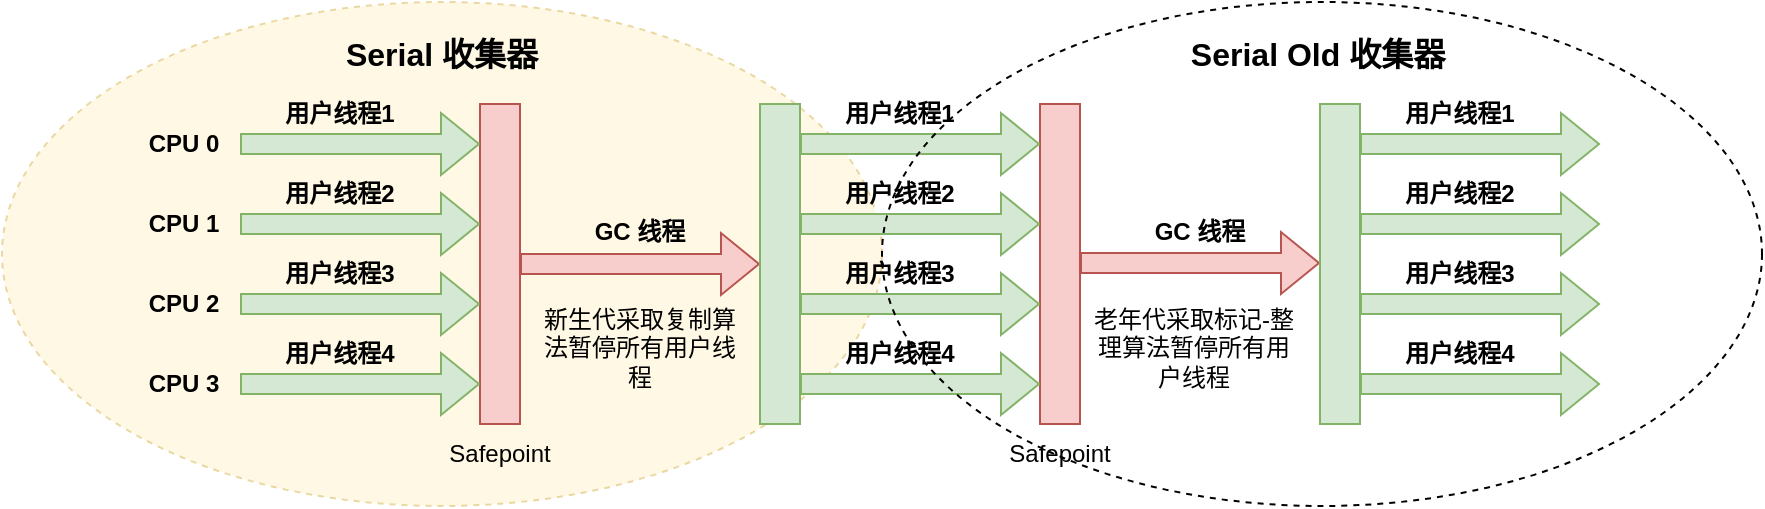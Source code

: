 <mxfile version="22.1.2" type="device">
  <diagram name="第 1 页" id="uRy5gBn8URtkVs1OvzBp">
    <mxGraphModel dx="537" dy="901" grid="1" gridSize="10" guides="1" tooltips="1" connect="1" arrows="1" fold="1" page="1" pageScale="1" pageWidth="1169" pageHeight="827" math="0" shadow="0">
      <root>
        <mxCell id="0" />
        <mxCell id="1" parent="0" />
        <mxCell id="ejAN_wZHJJQSO21ZHdOU-56" value="" style="ellipse;whiteSpace=wrap;html=1;dashed=1;fillColor=#fff2cc;container=0;strokeColor=#d6b656;opacity=50;" parent="1" vertex="1">
          <mxGeometry x="145" y="288" width="440" height="252" as="geometry" />
        </mxCell>
        <mxCell id="ejAN_wZHJJQSO21ZHdOU-31" value="" style="shape=flexArrow;endArrow=classic;html=1;rounded=0;fillColor=#f8cecc;strokeColor=#b85450;movable=1;resizable=1;rotatable=1;deletable=1;editable=1;locked=0;connectable=1;" parent="1" edge="1">
          <mxGeometry width="50" height="50" relative="1" as="geometry">
            <mxPoint x="404" y="419" as="sourcePoint" />
            <mxPoint x="524" y="419" as="targetPoint" />
          </mxGeometry>
        </mxCell>
        <mxCell id="ejAN_wZHJJQSO21ZHdOU-32" value="" style="rounded=0;whiteSpace=wrap;html=1;fillColor=#d5e8d4;strokeColor=#82b366;container=0;" parent="1" vertex="1">
          <mxGeometry x="524" y="339" width="20" height="160" as="geometry" />
        </mxCell>
        <mxCell id="ejAN_wZHJJQSO21ZHdOU-34" value="" style="shape=flexArrow;endArrow=classic;html=1;rounded=0;fillColor=#f8cecc;strokeColor=#b85450;movable=1;resizable=1;rotatable=1;deletable=1;editable=1;locked=0;connectable=1;" parent="1" edge="1">
          <mxGeometry width="50" height="50" relative="1" as="geometry">
            <mxPoint x="684" y="418.5" as="sourcePoint" />
            <mxPoint x="804" y="418.5" as="targetPoint" />
          </mxGeometry>
        </mxCell>
        <mxCell id="ejAN_wZHJJQSO21ZHdOU-35" value="&lt;b&gt;CPU 0&lt;/b&gt;" style="text;html=1;strokeColor=none;fillColor=none;align=center;verticalAlign=middle;whiteSpace=wrap;rounded=0;container=0;" parent="1" vertex="1">
          <mxGeometry x="206" y="344" width="60" height="30" as="geometry" />
        </mxCell>
        <mxCell id="ejAN_wZHJJQSO21ZHdOU-36" value="&lt;b&gt;CPU 1&lt;/b&gt;" style="text;html=1;strokeColor=none;fillColor=none;align=center;verticalAlign=middle;whiteSpace=wrap;rounded=0;container=0;" parent="1" vertex="1">
          <mxGeometry x="206" y="384" width="60" height="30" as="geometry" />
        </mxCell>
        <mxCell id="ejAN_wZHJJQSO21ZHdOU-37" value="&lt;b&gt;CPU 2&lt;/b&gt;" style="text;html=1;strokeColor=none;fillColor=none;align=center;verticalAlign=middle;whiteSpace=wrap;rounded=0;container=0;" parent="1" vertex="1">
          <mxGeometry x="206" y="424" width="60" height="30" as="geometry" />
        </mxCell>
        <mxCell id="ejAN_wZHJJQSO21ZHdOU-38" value="&lt;b&gt;CPU 3&lt;/b&gt;" style="text;html=1;strokeColor=none;fillColor=none;align=center;verticalAlign=middle;whiteSpace=wrap;rounded=0;container=0;" parent="1" vertex="1">
          <mxGeometry x="206" y="464" width="60" height="30" as="geometry" />
        </mxCell>
        <mxCell id="ejAN_wZHJJQSO21ZHdOU-39" value="&lt;b&gt;GC 线程&lt;/b&gt;" style="text;html=1;strokeColor=none;fillColor=none;align=center;verticalAlign=middle;whiteSpace=wrap;rounded=0;container=0;" parent="1" vertex="1">
          <mxGeometry x="434" y="388" width="60" height="30" as="geometry" />
        </mxCell>
        <mxCell id="ejAN_wZHJJQSO21ZHdOU-40" value="&lt;b&gt;GC 线程&lt;/b&gt;" style="text;html=1;strokeColor=none;fillColor=none;align=center;verticalAlign=middle;whiteSpace=wrap;rounded=0;container=0;" parent="1" vertex="1">
          <mxGeometry x="714" y="388" width="60" height="30" as="geometry" />
        </mxCell>
        <mxCell id="ejAN_wZHJJQSO21ZHdOU-55" value="" style="rounded=0;whiteSpace=wrap;html=1;fillColor=#d5e8d4;strokeColor=#82b366;container=0;" parent="1" vertex="1">
          <mxGeometry x="804" y="339" width="20" height="160" as="geometry" />
        </mxCell>
        <mxCell id="ejAN_wZHJJQSO21ZHdOU-58" value="Serial 收集器" style="text;html=1;strokeColor=none;fillColor=none;align=center;verticalAlign=middle;whiteSpace=wrap;rounded=0;fontStyle=1;fontSize=16;container=0;" parent="1" vertex="1">
          <mxGeometry x="232" y="299" width="266" height="30" as="geometry" />
        </mxCell>
        <mxCell id="ejAN_wZHJJQSO21ZHdOU-60" value="新生代采取复制算法暂停所有用户线程" style="text;html=1;strokeColor=none;fillColor=none;align=center;verticalAlign=middle;whiteSpace=wrap;rounded=0;container=0;" parent="1" vertex="1">
          <mxGeometry x="413" y="433" width="102" height="56" as="geometry" />
        </mxCell>
        <mxCell id="ejAN_wZHJJQSO21ZHdOU-14" value="" style="rounded=0;whiteSpace=wrap;html=1;fillColor=#f8cecc;strokeColor=#b85450;container=0;" parent="1" vertex="1">
          <mxGeometry x="384" y="339" width="20" height="160" as="geometry" />
        </mxCell>
        <mxCell id="ejAN_wZHJJQSO21ZHdOU-1" value="" style="shape=flexArrow;endArrow=classic;html=1;rounded=0;fillColor=#d5e8d4;strokeColor=#82b366;movable=1;resizable=1;rotatable=1;deletable=1;editable=1;locked=0;connectable=1;" parent="1" edge="1">
          <mxGeometry width="50" height="50" relative="1" as="geometry">
            <mxPoint x="264" y="359" as="sourcePoint" />
            <mxPoint x="384" y="359" as="targetPoint" />
          </mxGeometry>
        </mxCell>
        <mxCell id="ejAN_wZHJJQSO21ZHdOU-2" value="用户线程1" style="text;html=1;strokeColor=none;fillColor=none;align=center;verticalAlign=middle;whiteSpace=wrap;rounded=0;fontStyle=1;movable=1;resizable=1;rotatable=1;deletable=1;editable=1;locked=0;connectable=1;container=0;" parent="1" vertex="1">
          <mxGeometry x="284" y="329" width="60" height="30" as="geometry" />
        </mxCell>
        <mxCell id="ejAN_wZHJJQSO21ZHdOU-6" value="" style="shape=flexArrow;endArrow=classic;html=1;rounded=0;fillColor=#d5e8d4;strokeColor=#82b366;movable=1;resizable=1;rotatable=1;deletable=1;editable=1;locked=0;connectable=1;" parent="1" edge="1">
          <mxGeometry width="50" height="50" relative="1" as="geometry">
            <mxPoint x="264" y="399" as="sourcePoint" />
            <mxPoint x="384" y="399" as="targetPoint" />
          </mxGeometry>
        </mxCell>
        <mxCell id="ejAN_wZHJJQSO21ZHdOU-7" value="用户线程2" style="text;html=1;strokeColor=none;fillColor=none;align=center;verticalAlign=middle;whiteSpace=wrap;rounded=0;fontStyle=1;movable=1;resizable=1;rotatable=1;deletable=1;editable=1;locked=0;connectable=1;container=0;" parent="1" vertex="1">
          <mxGeometry x="284" y="369" width="60" height="30" as="geometry" />
        </mxCell>
        <mxCell id="ejAN_wZHJJQSO21ZHdOU-9" value="" style="shape=flexArrow;endArrow=classic;html=1;rounded=0;fillColor=#d5e8d4;strokeColor=#82b366;movable=1;resizable=1;rotatable=1;deletable=1;editable=1;locked=0;connectable=1;" parent="1" edge="1">
          <mxGeometry width="50" height="50" relative="1" as="geometry">
            <mxPoint x="264" y="439" as="sourcePoint" />
            <mxPoint x="384" y="439" as="targetPoint" />
          </mxGeometry>
        </mxCell>
        <mxCell id="ejAN_wZHJJQSO21ZHdOU-10" value="用户线程3" style="text;html=1;strokeColor=none;fillColor=none;align=center;verticalAlign=middle;whiteSpace=wrap;rounded=0;fontStyle=1;movable=1;resizable=1;rotatable=1;deletable=1;editable=1;locked=0;connectable=1;container=0;" parent="1" vertex="1">
          <mxGeometry x="284" y="409" width="60" height="30" as="geometry" />
        </mxCell>
        <mxCell id="ejAN_wZHJJQSO21ZHdOU-12" value="" style="shape=flexArrow;endArrow=classic;html=1;rounded=0;fillColor=#d5e8d4;strokeColor=#82b366;movable=1;resizable=1;rotatable=1;deletable=1;editable=1;locked=0;connectable=1;" parent="1" edge="1">
          <mxGeometry width="50" height="50" relative="1" as="geometry">
            <mxPoint x="264" y="479" as="sourcePoint" />
            <mxPoint x="384" y="479" as="targetPoint" />
          </mxGeometry>
        </mxCell>
        <mxCell id="ejAN_wZHJJQSO21ZHdOU-13" value="用户线程4" style="text;html=1;strokeColor=none;fillColor=none;align=center;verticalAlign=middle;whiteSpace=wrap;rounded=0;fontStyle=1;movable=1;resizable=1;rotatable=1;deletable=1;editable=1;locked=0;connectable=1;container=0;" parent="1" vertex="1">
          <mxGeometry x="284" y="449" width="60" height="30" as="geometry" />
        </mxCell>
        <mxCell id="ejAN_wZHJJQSO21ZHdOU-29" value="" style="rounded=0;whiteSpace=wrap;html=1;fillColor=#f8cecc;strokeColor=#b85450;container=0;" parent="1" vertex="1">
          <mxGeometry x="664" y="339" width="20" height="160" as="geometry" />
        </mxCell>
        <mxCell id="ejAN_wZHJJQSO21ZHdOU-18" value="" style="shape=flexArrow;endArrow=classic;html=1;rounded=0;fillColor=#d5e8d4;strokeColor=#82b366;movable=1;resizable=1;rotatable=1;deletable=1;editable=1;locked=0;connectable=1;" parent="1" edge="1">
          <mxGeometry width="50" height="50" relative="1" as="geometry">
            <mxPoint x="544" y="359" as="sourcePoint" />
            <mxPoint x="664" y="359" as="targetPoint" />
          </mxGeometry>
        </mxCell>
        <mxCell id="ejAN_wZHJJQSO21ZHdOU-19" value="用户线程1" style="text;html=1;strokeColor=none;fillColor=none;align=center;verticalAlign=middle;whiteSpace=wrap;rounded=0;fontStyle=1;movable=1;resizable=1;rotatable=1;deletable=1;editable=1;locked=0;connectable=1;container=0;" parent="1" vertex="1">
          <mxGeometry x="564" y="329" width="60" height="30" as="geometry" />
        </mxCell>
        <mxCell id="ejAN_wZHJJQSO21ZHdOU-21" value="" style="shape=flexArrow;endArrow=classic;html=1;rounded=0;fillColor=#d5e8d4;strokeColor=#82b366;movable=1;resizable=1;rotatable=1;deletable=1;editable=1;locked=0;connectable=1;" parent="1" edge="1">
          <mxGeometry width="50" height="50" relative="1" as="geometry">
            <mxPoint x="544" y="399" as="sourcePoint" />
            <mxPoint x="664" y="399" as="targetPoint" />
          </mxGeometry>
        </mxCell>
        <mxCell id="ejAN_wZHJJQSO21ZHdOU-22" value="用户线程2" style="text;html=1;strokeColor=none;fillColor=none;align=center;verticalAlign=middle;whiteSpace=wrap;rounded=0;fontStyle=1;movable=1;resizable=1;rotatable=1;deletable=1;editable=1;locked=0;connectable=1;container=0;" parent="1" vertex="1">
          <mxGeometry x="564" y="369" width="60" height="30" as="geometry" />
        </mxCell>
        <mxCell id="ejAN_wZHJJQSO21ZHdOU-24" value="" style="shape=flexArrow;endArrow=classic;html=1;rounded=0;fillColor=#d5e8d4;strokeColor=#82b366;movable=1;resizable=1;rotatable=1;deletable=1;editable=1;locked=0;connectable=1;" parent="1" edge="1">
          <mxGeometry width="50" height="50" relative="1" as="geometry">
            <mxPoint x="544" y="439" as="sourcePoint" />
            <mxPoint x="664" y="439" as="targetPoint" />
          </mxGeometry>
        </mxCell>
        <mxCell id="ejAN_wZHJJQSO21ZHdOU-25" value="用户线程3" style="text;html=1;strokeColor=none;fillColor=none;align=center;verticalAlign=middle;whiteSpace=wrap;rounded=0;fontStyle=1;movable=1;resizable=1;rotatable=1;deletable=1;editable=1;locked=0;connectable=1;container=0;" parent="1" vertex="1">
          <mxGeometry x="564" y="409" width="60" height="30" as="geometry" />
        </mxCell>
        <mxCell id="ejAN_wZHJJQSO21ZHdOU-27" value="" style="shape=flexArrow;endArrow=classic;html=1;rounded=0;fillColor=#d5e8d4;strokeColor=#82b366;movable=1;resizable=1;rotatable=1;deletable=1;editable=1;locked=0;connectable=1;" parent="1" edge="1">
          <mxGeometry width="50" height="50" relative="1" as="geometry">
            <mxPoint x="544" y="479" as="sourcePoint" />
            <mxPoint x="664" y="479" as="targetPoint" />
          </mxGeometry>
        </mxCell>
        <mxCell id="ejAN_wZHJJQSO21ZHdOU-28" value="用户线程4" style="text;html=1;strokeColor=none;fillColor=none;align=center;verticalAlign=middle;whiteSpace=wrap;rounded=0;fontStyle=1;movable=1;resizable=1;rotatable=1;deletable=1;editable=1;locked=0;connectable=1;container=0;" parent="1" vertex="1">
          <mxGeometry x="564" y="449" width="60" height="30" as="geometry" />
        </mxCell>
        <mxCell id="ejAN_wZHJJQSO21ZHdOU-43" value="" style="shape=flexArrow;endArrow=classic;html=1;rounded=0;fillColor=#d5e8d4;strokeColor=#82b366;movable=1;resizable=1;rotatable=1;deletable=1;editable=1;locked=0;connectable=1;" parent="1" edge="1">
          <mxGeometry width="50" height="50" relative="1" as="geometry">
            <mxPoint x="824" y="359" as="sourcePoint" />
            <mxPoint x="944" y="359" as="targetPoint" />
          </mxGeometry>
        </mxCell>
        <mxCell id="ejAN_wZHJJQSO21ZHdOU-44" value="用户线程1" style="text;html=1;strokeColor=none;fillColor=none;align=center;verticalAlign=middle;whiteSpace=wrap;rounded=0;fontStyle=1;movable=1;resizable=1;rotatable=1;deletable=1;editable=1;locked=0;connectable=1;container=0;" parent="1" vertex="1">
          <mxGeometry x="844" y="329" width="60" height="30" as="geometry" />
        </mxCell>
        <mxCell id="ejAN_wZHJJQSO21ZHdOU-57" value="" style="ellipse;whiteSpace=wrap;html=1;dashed=1;fillColor=none;container=0;" parent="1" vertex="1">
          <mxGeometry x="585" y="288" width="440" height="252" as="geometry" />
        </mxCell>
        <mxCell id="ejAN_wZHJJQSO21ZHdOU-59" value="Serial Old 收集器" style="text;html=1;strokeColor=none;fillColor=none;align=center;verticalAlign=middle;whiteSpace=wrap;rounded=0;fontStyle=1;fontSize=16;container=0;" parent="1" vertex="1">
          <mxGeometry x="670" y="299" width="266" height="30" as="geometry" />
        </mxCell>
        <mxCell id="ejAN_wZHJJQSO21ZHdOU-61" value="老年代采取标记-整理算法暂停所有用户线程" style="text;html=1;strokeColor=none;fillColor=none;align=center;verticalAlign=middle;whiteSpace=wrap;rounded=0;container=0;" parent="1" vertex="1">
          <mxGeometry x="690" y="433" width="102" height="56" as="geometry" />
        </mxCell>
        <mxCell id="ejAN_wZHJJQSO21ZHdOU-46" value="" style="shape=flexArrow;endArrow=classic;html=1;rounded=0;fillColor=#d5e8d4;strokeColor=#82b366;movable=1;resizable=1;rotatable=1;deletable=1;editable=1;locked=0;connectable=1;" parent="1" edge="1">
          <mxGeometry width="50" height="50" relative="1" as="geometry">
            <mxPoint x="824" y="399" as="sourcePoint" />
            <mxPoint x="944" y="399" as="targetPoint" />
          </mxGeometry>
        </mxCell>
        <mxCell id="ejAN_wZHJJQSO21ZHdOU-47" value="用户线程2" style="text;html=1;strokeColor=none;fillColor=none;align=center;verticalAlign=middle;whiteSpace=wrap;rounded=0;fontStyle=1;movable=1;resizable=1;rotatable=1;deletable=1;editable=1;locked=0;connectable=1;container=0;" parent="1" vertex="1">
          <mxGeometry x="844" y="369" width="60" height="30" as="geometry" />
        </mxCell>
        <mxCell id="ejAN_wZHJJQSO21ZHdOU-49" value="" style="shape=flexArrow;endArrow=classic;html=1;rounded=0;fillColor=#d5e8d4;strokeColor=#82b366;movable=1;resizable=1;rotatable=1;deletable=1;editable=1;locked=0;connectable=1;" parent="1" edge="1">
          <mxGeometry width="50" height="50" relative="1" as="geometry">
            <mxPoint x="824" y="439" as="sourcePoint" />
            <mxPoint x="944" y="439" as="targetPoint" />
          </mxGeometry>
        </mxCell>
        <mxCell id="ejAN_wZHJJQSO21ZHdOU-50" value="用户线程3" style="text;html=1;strokeColor=none;fillColor=none;align=center;verticalAlign=middle;whiteSpace=wrap;rounded=0;fontStyle=1;movable=1;resizable=1;rotatable=1;deletable=1;editable=1;locked=0;connectable=1;container=0;" parent="1" vertex="1">
          <mxGeometry x="844" y="409" width="60" height="30" as="geometry" />
        </mxCell>
        <mxCell id="ejAN_wZHJJQSO21ZHdOU-52" value="" style="shape=flexArrow;endArrow=classic;html=1;rounded=0;fillColor=#d5e8d4;strokeColor=#82b366;movable=1;resizable=1;rotatable=1;deletable=1;editable=1;locked=0;connectable=1;" parent="1" edge="1">
          <mxGeometry width="50" height="50" relative="1" as="geometry">
            <mxPoint x="824" y="479" as="sourcePoint" />
            <mxPoint x="944" y="479" as="targetPoint" />
          </mxGeometry>
        </mxCell>
        <mxCell id="ejAN_wZHJJQSO21ZHdOU-53" value="用户线程4" style="text;html=1;strokeColor=none;fillColor=none;align=center;verticalAlign=middle;whiteSpace=wrap;rounded=0;fontStyle=1;movable=1;resizable=1;rotatable=1;deletable=1;editable=1;locked=0;connectable=1;container=0;" parent="1" vertex="1">
          <mxGeometry x="844" y="449" width="60" height="30" as="geometry" />
        </mxCell>
        <mxCell id="Lb5kr5WuojuwGqanwd8u-1" value="Safepoint" style="text;html=1;strokeColor=none;fillColor=none;align=center;verticalAlign=middle;whiteSpace=wrap;rounded=0;" vertex="1" parent="1">
          <mxGeometry x="364" y="499" width="60" height="30" as="geometry" />
        </mxCell>
        <mxCell id="Lb5kr5WuojuwGqanwd8u-2" value="Safepoint" style="text;html=1;strokeColor=none;fillColor=none;align=center;verticalAlign=middle;whiteSpace=wrap;rounded=0;" vertex="1" parent="1">
          <mxGeometry x="644" y="499" width="60" height="30" as="geometry" />
        </mxCell>
      </root>
    </mxGraphModel>
  </diagram>
</mxfile>
